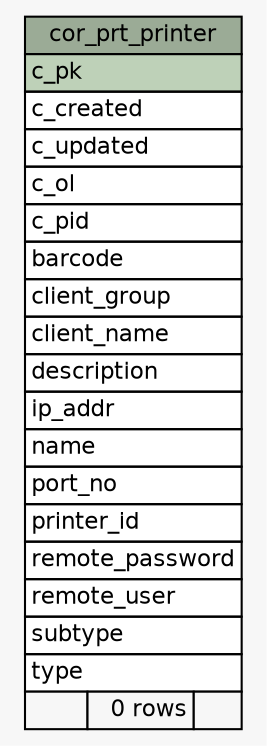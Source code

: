 // dot 7.1.0 on Mac OS X 14.1.1
// SchemaSpy rev Unknown
digraph "cor_prt_printer" {
  graph [
    rankdir="RL"
    bgcolor="#f7f7f7"
    nodesep="0.18"
    ranksep="0.46"
    fontname="Helvetica"
    fontsize="11"
  ];
  node [
    fontname="Helvetica"
    fontsize="11"
    shape="plaintext"
  ];
  edge [
    arrowsize="0.8"
  ];
  "cor_prt_printer" [
    label=<
    <TABLE BORDER="0" CELLBORDER="1" CELLSPACING="0" BGCOLOR="#ffffff">
      <TR><TD COLSPAN="3" BGCOLOR="#9bab96" ALIGN="CENTER">cor_prt_printer</TD></TR>
      <TR><TD PORT="c_pk" COLSPAN="3" BGCOLOR="#bed1b8" ALIGN="LEFT">c_pk</TD></TR>
      <TR><TD PORT="c_created" COLSPAN="3" ALIGN="LEFT">c_created</TD></TR>
      <TR><TD PORT="c_updated" COLSPAN="3" ALIGN="LEFT">c_updated</TD></TR>
      <TR><TD PORT="c_ol" COLSPAN="3" ALIGN="LEFT">c_ol</TD></TR>
      <TR><TD PORT="c_pid" COLSPAN="3" ALIGN="LEFT">c_pid</TD></TR>
      <TR><TD PORT="barcode" COLSPAN="3" ALIGN="LEFT">barcode</TD></TR>
      <TR><TD PORT="client_group" COLSPAN="3" ALIGN="LEFT">client_group</TD></TR>
      <TR><TD PORT="client_name" COLSPAN="3" ALIGN="LEFT">client_name</TD></TR>
      <TR><TD PORT="description" COLSPAN="3" ALIGN="LEFT">description</TD></TR>
      <TR><TD PORT="ip_addr" COLSPAN="3" ALIGN="LEFT">ip_addr</TD></TR>
      <TR><TD PORT="name" COLSPAN="3" ALIGN="LEFT">name</TD></TR>
      <TR><TD PORT="port_no" COLSPAN="3" ALIGN="LEFT">port_no</TD></TR>
      <TR><TD PORT="printer_id" COLSPAN="3" ALIGN="LEFT">printer_id</TD></TR>
      <TR><TD PORT="remote_password" COLSPAN="3" ALIGN="LEFT">remote_password</TD></TR>
      <TR><TD PORT="remote_user" COLSPAN="3" ALIGN="LEFT">remote_user</TD></TR>
      <TR><TD PORT="subtype" COLSPAN="3" ALIGN="LEFT">subtype</TD></TR>
      <TR><TD PORT="type" COLSPAN="3" ALIGN="LEFT">type</TD></TR>
      <TR><TD ALIGN="LEFT" BGCOLOR="#f7f7f7">  </TD><TD ALIGN="RIGHT" BGCOLOR="#f7f7f7">0 rows</TD><TD ALIGN="RIGHT" BGCOLOR="#f7f7f7">  </TD></TR>
    </TABLE>>
    URL="tables/cor_prt_printer.html"
    tooltip="cor_prt_printer"
  ];
}
